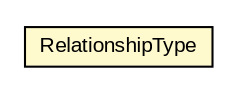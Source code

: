#!/usr/local/bin/dot
#
# Class diagram 
# Generated by UMLGraph version R5_6-24-gf6e263 (http://www.umlgraph.org/)
#

digraph G {
	edge [fontname="arial",fontsize=10,labelfontname="arial",labelfontsize=10];
	node [fontname="arial",fontsize=10,shape=plaintext];
	nodesep=0.25;
	ranksep=0.5;
	// org.oasis_open.docs.wsdm.muws2_2.RelationshipType
	c961680 [label=<<table title="org.oasis_open.docs.wsdm.muws2_2.RelationshipType" border="0" cellborder="1" cellspacing="0" cellpadding="2" port="p" bgcolor="lemonChiffon" href="./RelationshipType.html">
		<tr><td><table border="0" cellspacing="0" cellpadding="1">
<tr><td align="center" balign="center"> RelationshipType </td></tr>
		</table></td></tr>
		</table>>, URL="./RelationshipType.html", fontname="arial", fontcolor="black", fontsize=10.0];
}

